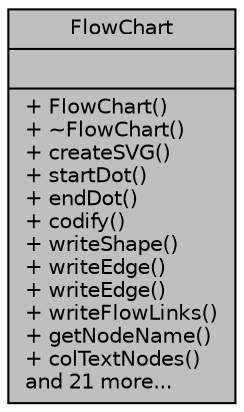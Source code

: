 digraph "FlowChart"
{
 // LATEX_PDF_SIZE
  edge [fontname="Helvetica",fontsize="10",labelfontname="Helvetica",labelfontsize="10"];
  node [fontname="Helvetica",fontsize="10",shape=record];
  Node1 [label="{FlowChart\n||+ FlowChart()\l+ ~FlowChart()\l+ createSVG()\l+ startDot()\l+ endDot()\l+ codify()\l+ writeShape()\l+ writeEdge()\l+ writeEdge()\l+ writeFlowLinks()\l+ getNodeName()\l+ colTextNodes()\land 21 more...\l}",height=0.2,width=0.4,color="black", fillcolor="grey75", style="filled", fontcolor="black",tooltip=" "];
}
